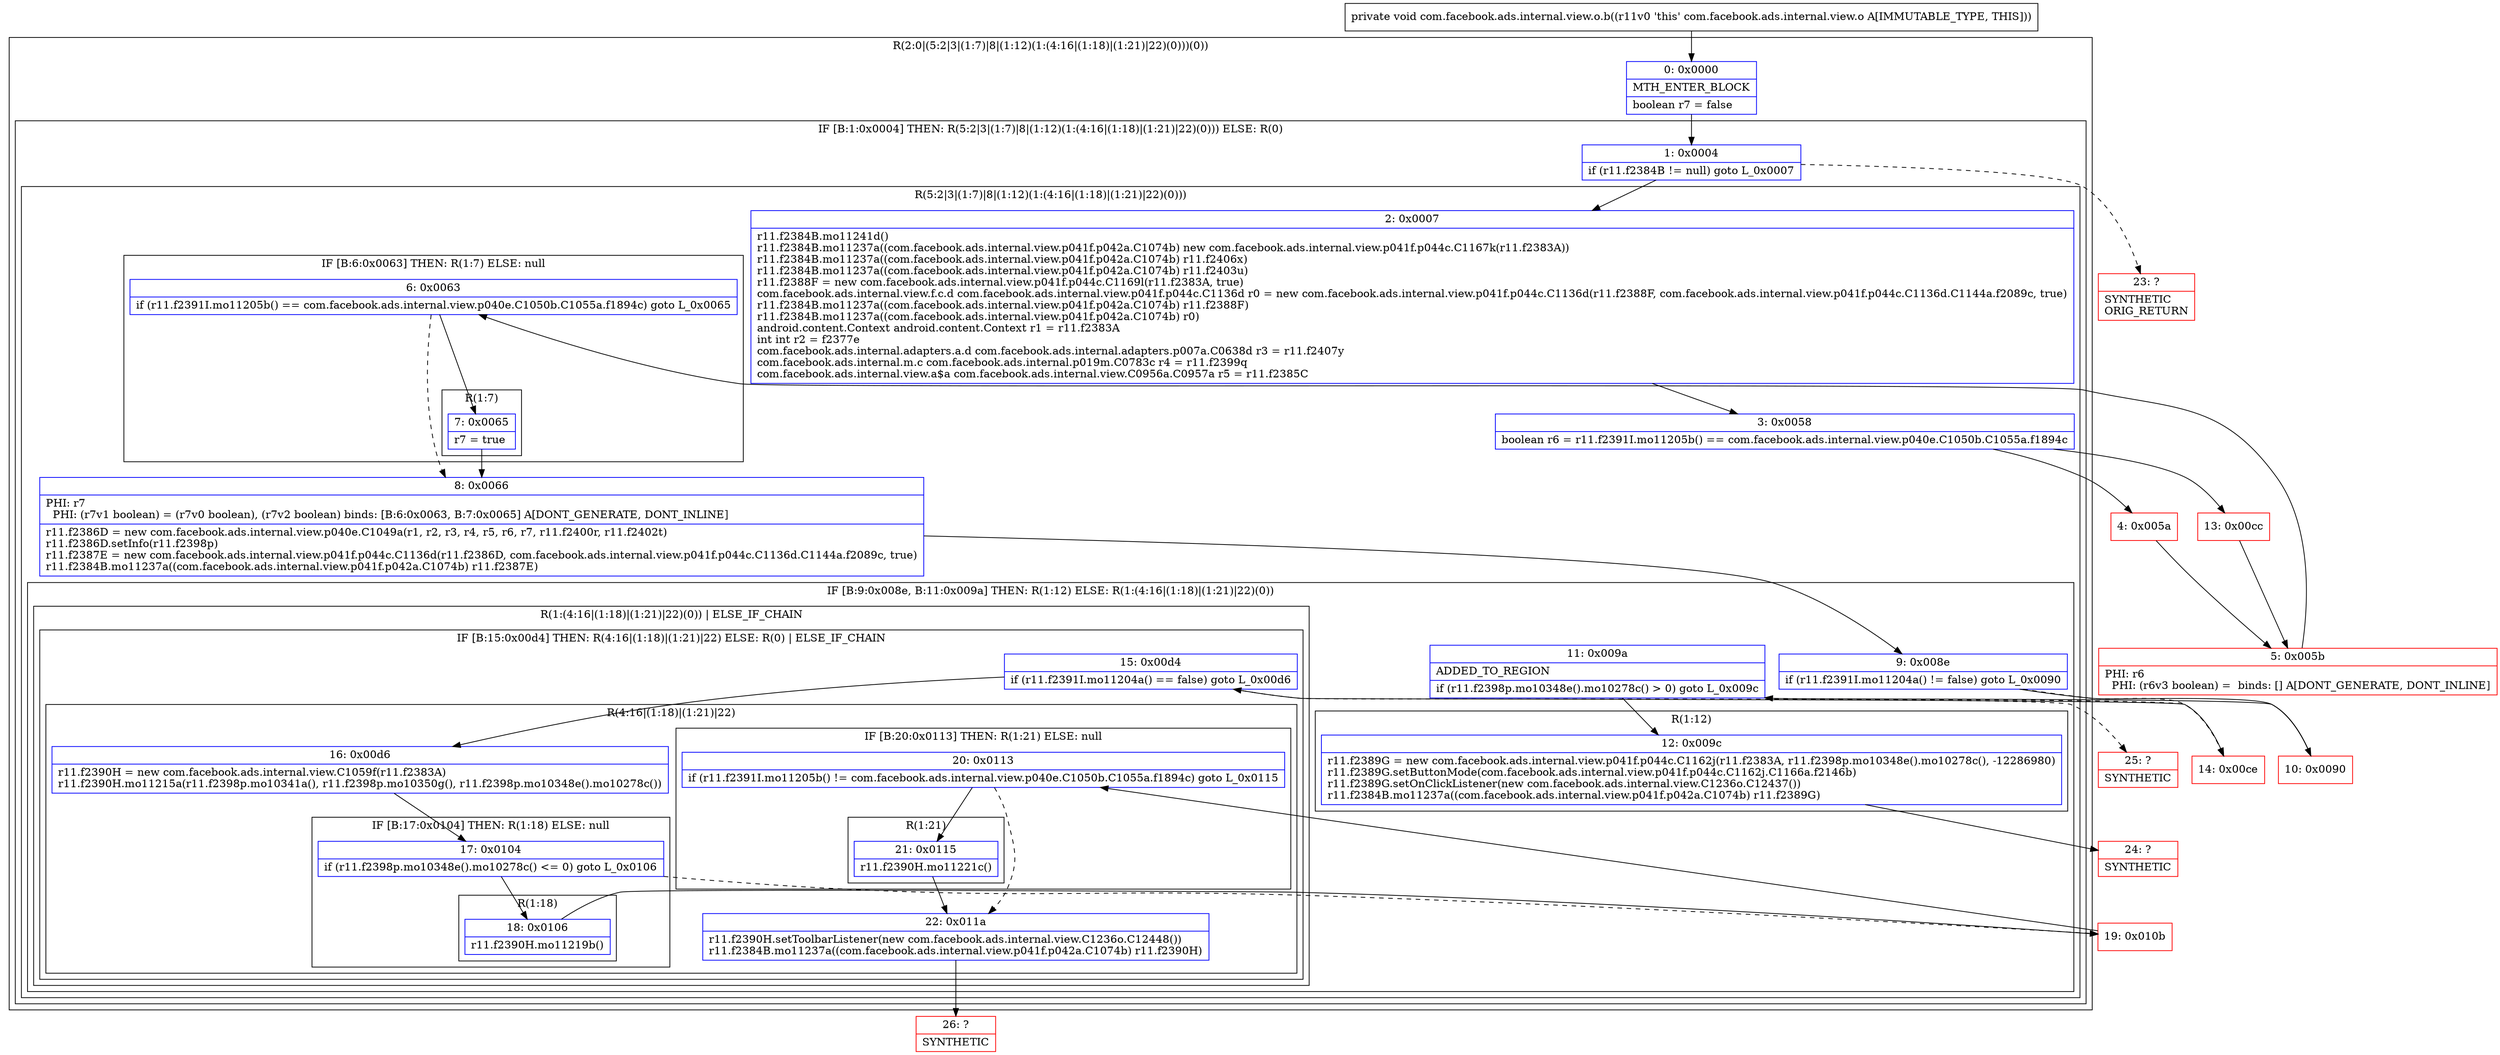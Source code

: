 digraph "CFG forcom.facebook.ads.internal.view.o.b()V" {
subgraph cluster_Region_1263847271 {
label = "R(2:0|(5:2|3|(1:7)|8|(1:12)(1:(4:16|(1:18)|(1:21)|22)(0)))(0))";
node [shape=record,color=blue];
Node_0 [shape=record,label="{0\:\ 0x0000|MTH_ENTER_BLOCK\l|boolean r7 = false\l}"];
subgraph cluster_IfRegion_260458833 {
label = "IF [B:1:0x0004] THEN: R(5:2|3|(1:7)|8|(1:12)(1:(4:16|(1:18)|(1:21)|22)(0))) ELSE: R(0)";
node [shape=record,color=blue];
Node_1 [shape=record,label="{1\:\ 0x0004|if (r11.f2384B != null) goto L_0x0007\l}"];
subgraph cluster_Region_1920257693 {
label = "R(5:2|3|(1:7)|8|(1:12)(1:(4:16|(1:18)|(1:21)|22)(0)))";
node [shape=record,color=blue];
Node_2 [shape=record,label="{2\:\ 0x0007|r11.f2384B.mo11241d()\lr11.f2384B.mo11237a((com.facebook.ads.internal.view.p041f.p042a.C1074b) new com.facebook.ads.internal.view.p041f.p044c.C1167k(r11.f2383A))\lr11.f2384B.mo11237a((com.facebook.ads.internal.view.p041f.p042a.C1074b) r11.f2406x)\lr11.f2384B.mo11237a((com.facebook.ads.internal.view.p041f.p042a.C1074b) r11.f2403u)\lr11.f2388F = new com.facebook.ads.internal.view.p041f.p044c.C1169l(r11.f2383A, true)\lcom.facebook.ads.internal.view.f.c.d com.facebook.ads.internal.view.p041f.p044c.C1136d r0 = new com.facebook.ads.internal.view.p041f.p044c.C1136d(r11.f2388F, com.facebook.ads.internal.view.p041f.p044c.C1136d.C1144a.f2089c, true)\lr11.f2384B.mo11237a((com.facebook.ads.internal.view.p041f.p042a.C1074b) r11.f2388F)\lr11.f2384B.mo11237a((com.facebook.ads.internal.view.p041f.p042a.C1074b) r0)\landroid.content.Context android.content.Context r1 = r11.f2383A\lint int r2 = f2377e\lcom.facebook.ads.internal.adapters.a.d com.facebook.ads.internal.adapters.p007a.C0638d r3 = r11.f2407y\lcom.facebook.ads.internal.m.c com.facebook.ads.internal.p019m.C0783c r4 = r11.f2399q\lcom.facebook.ads.internal.view.a$a com.facebook.ads.internal.view.C0956a.C0957a r5 = r11.f2385C\l}"];
Node_3 [shape=record,label="{3\:\ 0x0058|boolean r6 = r11.f2391I.mo11205b() == com.facebook.ads.internal.view.p040e.C1050b.C1055a.f1894c\l}"];
subgraph cluster_IfRegion_56451037 {
label = "IF [B:6:0x0063] THEN: R(1:7) ELSE: null";
node [shape=record,color=blue];
Node_6 [shape=record,label="{6\:\ 0x0063|if (r11.f2391I.mo11205b() == com.facebook.ads.internal.view.p040e.C1050b.C1055a.f1894c) goto L_0x0065\l}"];
subgraph cluster_Region_62556566 {
label = "R(1:7)";
node [shape=record,color=blue];
Node_7 [shape=record,label="{7\:\ 0x0065|r7 = true\l}"];
}
}
Node_8 [shape=record,label="{8\:\ 0x0066|PHI: r7 \l  PHI: (r7v1 boolean) = (r7v0 boolean), (r7v2 boolean) binds: [B:6:0x0063, B:7:0x0065] A[DONT_GENERATE, DONT_INLINE]\l|r11.f2386D = new com.facebook.ads.internal.view.p040e.C1049a(r1, r2, r3, r4, r5, r6, r7, r11.f2400r, r11.f2402t)\lr11.f2386D.setInfo(r11.f2398p)\lr11.f2387E = new com.facebook.ads.internal.view.p041f.p044c.C1136d(r11.f2386D, com.facebook.ads.internal.view.p041f.p044c.C1136d.C1144a.f2089c, true)\lr11.f2384B.mo11237a((com.facebook.ads.internal.view.p041f.p042a.C1074b) r11.f2387E)\l}"];
subgraph cluster_IfRegion_803405050 {
label = "IF [B:9:0x008e, B:11:0x009a] THEN: R(1:12) ELSE: R(1:(4:16|(1:18)|(1:21)|22)(0))";
node [shape=record,color=blue];
Node_9 [shape=record,label="{9\:\ 0x008e|if (r11.f2391I.mo11204a() != false) goto L_0x0090\l}"];
Node_11 [shape=record,label="{11\:\ 0x009a|ADDED_TO_REGION\l|if (r11.f2398p.mo10348e().mo10278c() \> 0) goto L_0x009c\l}"];
subgraph cluster_Region_200298171 {
label = "R(1:12)";
node [shape=record,color=blue];
Node_12 [shape=record,label="{12\:\ 0x009c|r11.f2389G = new com.facebook.ads.internal.view.p041f.p044c.C1162j(r11.f2383A, r11.f2398p.mo10348e().mo10278c(), \-12286980)\lr11.f2389G.setButtonMode(com.facebook.ads.internal.view.p041f.p044c.C1162j.C1166a.f2146b)\lr11.f2389G.setOnClickListener(new com.facebook.ads.internal.view.C1236o.C12437())\lr11.f2384B.mo11237a((com.facebook.ads.internal.view.p041f.p042a.C1074b) r11.f2389G)\l}"];
}
subgraph cluster_Region_914440789 {
label = "R(1:(4:16|(1:18)|(1:21)|22)(0)) | ELSE_IF_CHAIN\l";
node [shape=record,color=blue];
subgraph cluster_IfRegion_1607155951 {
label = "IF [B:15:0x00d4] THEN: R(4:16|(1:18)|(1:21)|22) ELSE: R(0) | ELSE_IF_CHAIN\l";
node [shape=record,color=blue];
Node_15 [shape=record,label="{15\:\ 0x00d4|if (r11.f2391I.mo11204a() == false) goto L_0x00d6\l}"];
subgraph cluster_Region_1744200384 {
label = "R(4:16|(1:18)|(1:21)|22)";
node [shape=record,color=blue];
Node_16 [shape=record,label="{16\:\ 0x00d6|r11.f2390H = new com.facebook.ads.internal.view.C1059f(r11.f2383A)\lr11.f2390H.mo11215a(r11.f2398p.mo10341a(), r11.f2398p.mo10350g(), r11.f2398p.mo10348e().mo10278c())\l}"];
subgraph cluster_IfRegion_1861909779 {
label = "IF [B:17:0x0104] THEN: R(1:18) ELSE: null";
node [shape=record,color=blue];
Node_17 [shape=record,label="{17\:\ 0x0104|if (r11.f2398p.mo10348e().mo10278c() \<= 0) goto L_0x0106\l}"];
subgraph cluster_Region_1389697395 {
label = "R(1:18)";
node [shape=record,color=blue];
Node_18 [shape=record,label="{18\:\ 0x0106|r11.f2390H.mo11219b()\l}"];
}
}
subgraph cluster_IfRegion_1461512190 {
label = "IF [B:20:0x0113] THEN: R(1:21) ELSE: null";
node [shape=record,color=blue];
Node_20 [shape=record,label="{20\:\ 0x0113|if (r11.f2391I.mo11205b() != com.facebook.ads.internal.view.p040e.C1050b.C1055a.f1894c) goto L_0x0115\l}"];
subgraph cluster_Region_52981695 {
label = "R(1:21)";
node [shape=record,color=blue];
Node_21 [shape=record,label="{21\:\ 0x0115|r11.f2390H.mo11221c()\l}"];
}
}
Node_22 [shape=record,label="{22\:\ 0x011a|r11.f2390H.setToolbarListener(new com.facebook.ads.internal.view.C1236o.C12448())\lr11.f2384B.mo11237a((com.facebook.ads.internal.view.p041f.p042a.C1074b) r11.f2390H)\l}"];
}
subgraph cluster_Region_1040681004 {
label = "R(0)";
node [shape=record,color=blue];
}
}
}
}
}
subgraph cluster_Region_1155727390 {
label = "R(0)";
node [shape=record,color=blue];
}
}
}
Node_4 [shape=record,color=red,label="{4\:\ 0x005a}"];
Node_5 [shape=record,color=red,label="{5\:\ 0x005b|PHI: r6 \l  PHI: (r6v3 boolean) =  binds: [] A[DONT_GENERATE, DONT_INLINE]\l}"];
Node_10 [shape=record,color=red,label="{10\:\ 0x0090}"];
Node_13 [shape=record,color=red,label="{13\:\ 0x00cc}"];
Node_14 [shape=record,color=red,label="{14\:\ 0x00ce}"];
Node_19 [shape=record,color=red,label="{19\:\ 0x010b}"];
Node_23 [shape=record,color=red,label="{23\:\ ?|SYNTHETIC\lORIG_RETURN\l}"];
Node_24 [shape=record,color=red,label="{24\:\ ?|SYNTHETIC\l}"];
Node_25 [shape=record,color=red,label="{25\:\ ?|SYNTHETIC\l}"];
Node_26 [shape=record,color=red,label="{26\:\ ?|SYNTHETIC\l}"];
MethodNode[shape=record,label="{private void com.facebook.ads.internal.view.o.b((r11v0 'this' com.facebook.ads.internal.view.o A[IMMUTABLE_TYPE, THIS])) }"];
MethodNode -> Node_0;
Node_0 -> Node_1;
Node_1 -> Node_2;
Node_1 -> Node_23[style=dashed];
Node_2 -> Node_3;
Node_3 -> Node_4;
Node_3 -> Node_13;
Node_6 -> Node_7;
Node_6 -> Node_8[style=dashed];
Node_7 -> Node_8;
Node_8 -> Node_9;
Node_9 -> Node_10;
Node_9 -> Node_14[style=dashed];
Node_11 -> Node_12;
Node_11 -> Node_14[style=dashed];
Node_12 -> Node_24;
Node_15 -> Node_16;
Node_15 -> Node_25[style=dashed];
Node_16 -> Node_17;
Node_17 -> Node_18;
Node_17 -> Node_19[style=dashed];
Node_18 -> Node_19;
Node_20 -> Node_21;
Node_20 -> Node_22[style=dashed];
Node_21 -> Node_22;
Node_22 -> Node_26;
Node_4 -> Node_5;
Node_5 -> Node_6;
Node_10 -> Node_11;
Node_13 -> Node_5;
Node_14 -> Node_15;
Node_19 -> Node_20;
}

